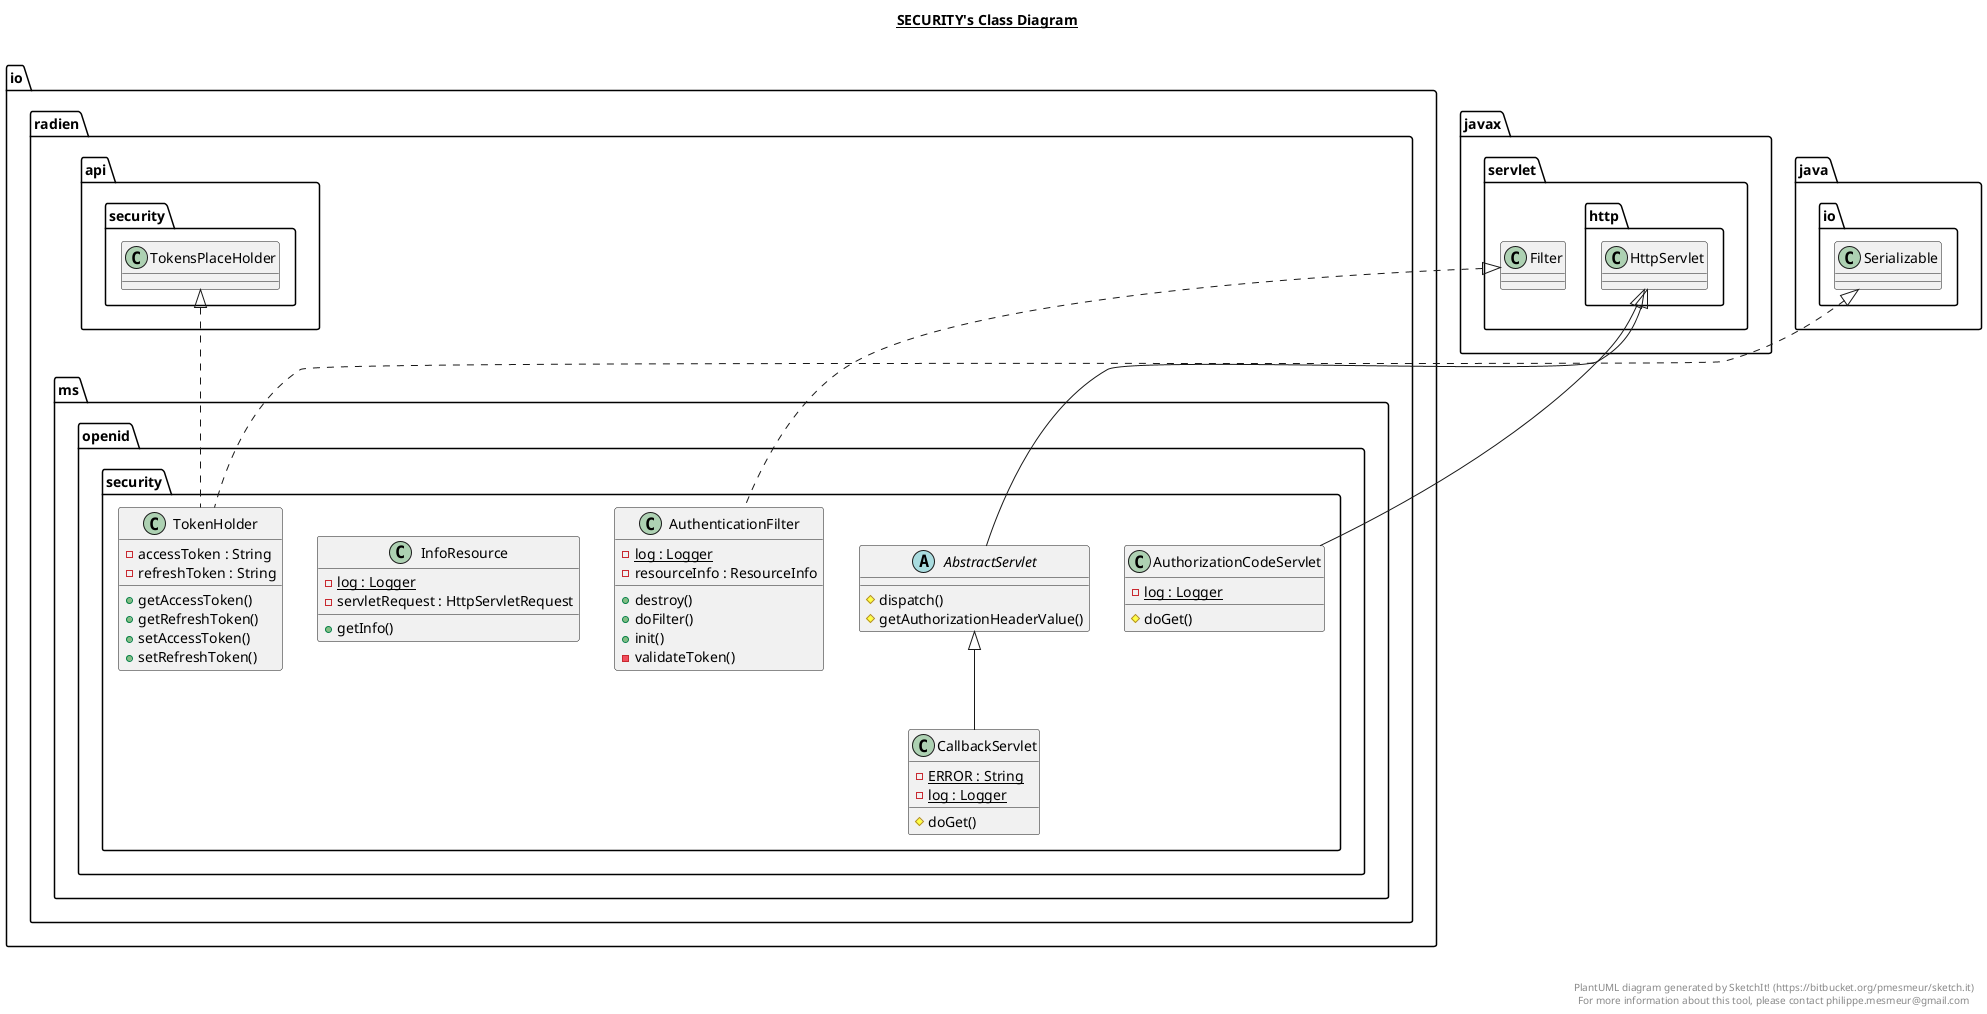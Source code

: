@startuml

title __SECURITY's Class Diagram__\n

  namespace io.radien.ms.openid.security {
    abstract class io.radien.ms.openid.security.AbstractServlet {
        # dispatch()
        # getAuthorizationHeaderValue()
    }
  }
  

  namespace io.radien.ms.openid.security {
    class io.radien.ms.openid.security.AuthenticationFilter {
        {static} - log : Logger
        - resourceInfo : ResourceInfo
        + destroy()
        + doFilter()
        + init()
        - validateToken()
    }
  }
  

  namespace io.radien.ms.openid.security {
    class io.radien.ms.openid.security.AuthorizationCodeServlet {
        {static} - log : Logger
        # doGet()
    }
  }
  

  namespace io.radien.ms.openid.security {
    class io.radien.ms.openid.security.CallbackServlet {
        {static} - ERROR : String
        {static} - log : Logger
        # doGet()
    }
  }
  

  namespace io.radien.ms.openid.security {
    class io.radien.ms.openid.security.InfoResource {
        {static} - log : Logger
        - servletRequest : HttpServletRequest
        + getInfo()
    }
  }
  

  namespace io.radien.ms.openid.security {
    class io.radien.ms.openid.security.TokenHolder {
        - accessToken : String
        - refreshToken : String
        + getAccessToken()
        + getRefreshToken()
        + setAccessToken()
        + setRefreshToken()
    }
  }
  

  io.radien.ms.openid.security.AbstractServlet -up-|> javax.servlet.http.HttpServlet
  io.radien.ms.openid.security.AuthenticationFilter .up.|> javax.servlet.Filter
  io.radien.ms.openid.security.AuthorizationCodeServlet -up-|> javax.servlet.http.HttpServlet
  io.radien.ms.openid.security.CallbackServlet -up-|> io.radien.ms.openid.security.AbstractServlet
  io.radien.ms.openid.security.TokenHolder .up.|> io.radien.api.security.TokensPlaceHolder
  io.radien.ms.openid.security.TokenHolder .up.|> java.io.Serializable


right footer


PlantUML diagram generated by SketchIt! (https://bitbucket.org/pmesmeur/sketch.it)
For more information about this tool, please contact philippe.mesmeur@gmail.com
endfooter

@enduml
